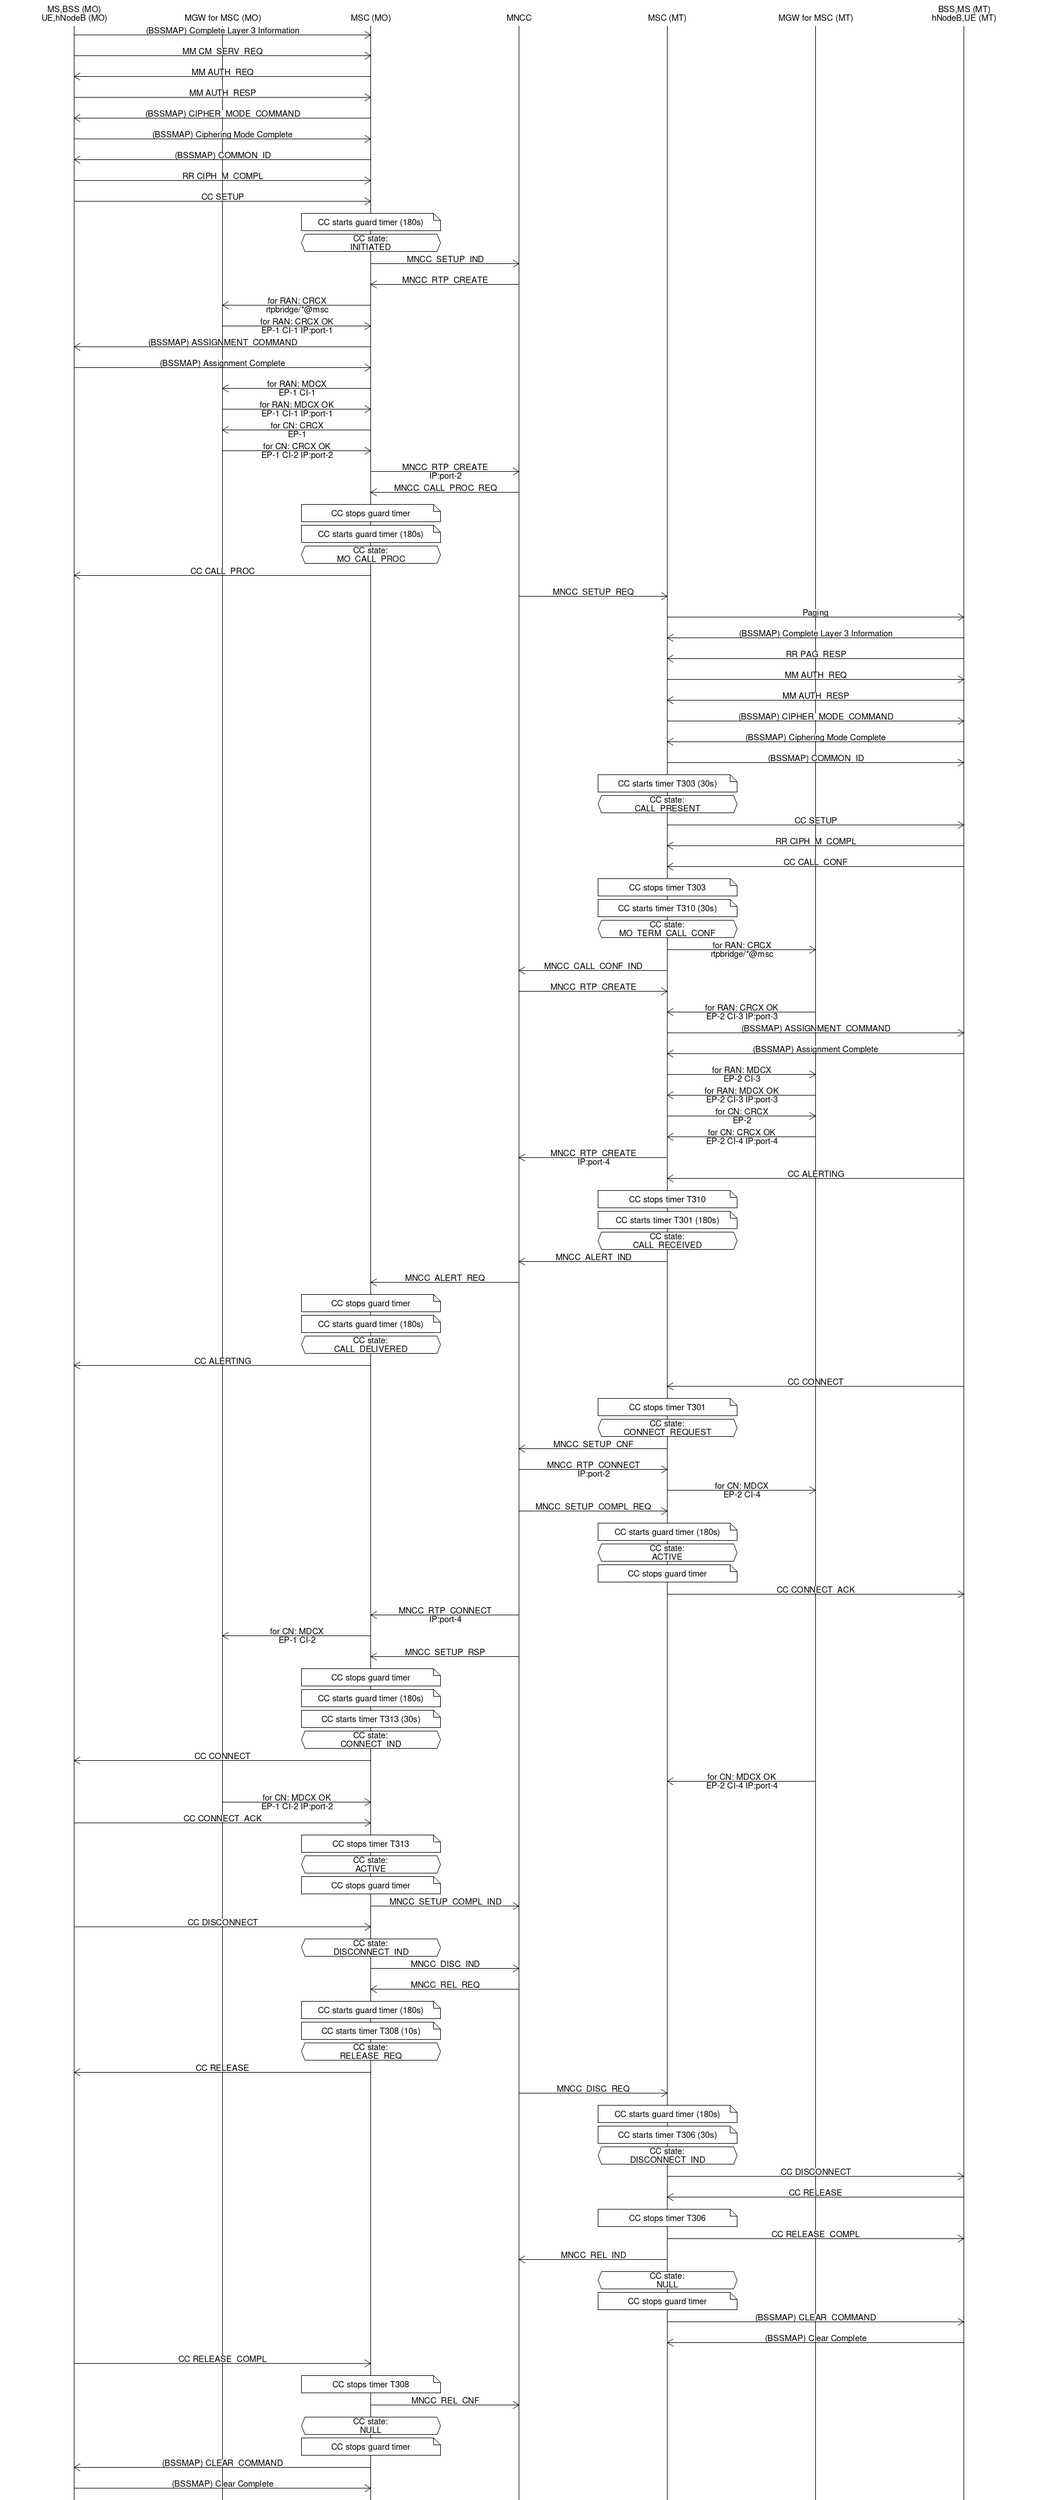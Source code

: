 # Generated by osmo-msc.git/doc/sequence_charts/msc_log_to_ladder.py
msc {
hscale="3";
moms[label="MS,BSS (MO)\nUE,hNodeB (MO)"],momgw[label="MGW for MSC (MO)"],momsc[label="MSC (MO)"],mncc[label="MNCC"],mtmsc[label="MSC (MT)"],mtmgw[label="MGW for MSC (MT)"],mtms[label="BSS,MS (MT)\nhNodeB,UE (MT)"];
moms =>> momsc	[label="(BSSMAP) Complete Layer 3 Information"];
moms =>> momsc	[label="MM CM_SERV_REQ"];
moms <<= momsc	[label="MM AUTH_REQ"];
moms =>> momsc	[label="MM AUTH_RESP"];
moms <<= momsc	[label="(BSSMAP) CIPHER_MODE_COMMAND"];
moms =>> momsc	[label="(BSSMAP) Ciphering Mode Complete"];
moms <<= momsc	[label="(BSSMAP) COMMON_ID"];
moms =>> momsc	[label="RR CIPH_M_COMPL"];
moms =>> momsc	[label="CC SETUP"];
momsc note momsc	[label="CC starts guard timer (180s)"];
momsc abox momsc	[label="CC state:\nINITIATED"];
momsc =>> mncc	[label="MNCC_SETUP_IND"];
momsc <<= mncc	[label="MNCC_RTP_CREATE"];
momgw <<= momsc	[label="for RAN: CRCX\nrtpbridge/*@msc"];
momgw =>> momsc	[label="for RAN: CRCX OK\nEP-1 CI-1 IP:port-1"];
moms <<= momsc	[label="(BSSMAP) ASSIGNMENT_COMMAND"];
moms =>> momsc	[label="(BSSMAP) Assignment Complete"];
momgw <<= momsc	[label="for RAN: MDCX\nEP-1 CI-1"];
momgw =>> momsc	[label="for RAN: MDCX OK\nEP-1 CI-1 IP:port-1"];
momgw <<= momsc	[label="for CN: CRCX\nEP-1"];
momgw =>> momsc	[label="for CN: CRCX OK\nEP-1 CI-2 IP:port-2"];
momsc =>> mncc	[label="MNCC_RTP_CREATE\nIP:port-2"];
momsc <<= mncc	[label="MNCC_CALL_PROC_REQ"];
momsc note momsc	[label="CC stops guard timer"];
momsc note momsc	[label="CC starts guard timer (180s)"];
momsc abox momsc	[label="CC state:\nMO_CALL_PROC"];
moms <<= momsc	[label="CC CALL_PROC"];
mtmsc <<= mncc	[label="MNCC_SETUP_REQ"];
mtms <<= mtmsc	[label="Paging"];
mtms =>> mtmsc	[label="(BSSMAP) Complete Layer 3 Information"];
mtms =>> mtmsc	[label="RR PAG_RESP"];
mtms <<= mtmsc	[label="MM AUTH_REQ"];
mtms =>> mtmsc	[label="MM AUTH_RESP"];
mtms <<= mtmsc	[label="(BSSMAP) CIPHER_MODE_COMMAND"];
mtms =>> mtmsc	[label="(BSSMAP) Ciphering Mode Complete"];
mtms <<= mtmsc	[label="(BSSMAP) COMMON_ID"];
mtmsc note mtmsc	[label="CC starts timer T303 (30s)"];
mtmsc abox mtmsc	[label="CC state:\nCALL_PRESENT"];
mtms <<= mtmsc	[label="CC SETUP"];
mtms =>> mtmsc	[label="RR CIPH_M_COMPL"];
mtms =>> mtmsc	[label="CC CALL_CONF"];
mtmsc note mtmsc	[label="CC stops timer T303"];
mtmsc note mtmsc	[label="CC starts timer T310 (30s)"];
mtmsc abox mtmsc	[label="CC state:\nMO_TERM_CALL_CONF"];
mtmgw <<= mtmsc	[label="for RAN: CRCX\nrtpbridge/*@msc"];
mtmsc =>> mncc	[label="MNCC_CALL_CONF_IND"];
mtmsc <<= mncc	[label="MNCC_RTP_CREATE"];
mtmgw =>> mtmsc	[label="for RAN: CRCX OK\nEP-2 CI-3 IP:port-3"];
mtms <<= mtmsc	[label="(BSSMAP) ASSIGNMENT_COMMAND"];
mtms =>> mtmsc	[label="(BSSMAP) Assignment Complete"];
mtmgw <<= mtmsc	[label="for RAN: MDCX\nEP-2 CI-3"];
mtmgw =>> mtmsc	[label="for RAN: MDCX OK\nEP-2 CI-3 IP:port-3"];
mtmgw <<= mtmsc	[label="for CN: CRCX\nEP-2"];
mtmgw =>> mtmsc	[label="for CN: CRCX OK\nEP-2 CI-4 IP:port-4"];
mtmsc =>> mncc	[label="MNCC_RTP_CREATE\nIP:port-4"];
mtms =>> mtmsc	[label="CC ALERTING"];
mtmsc note mtmsc	[label="CC stops timer T310"];
mtmsc note mtmsc	[label="CC starts timer T301 (180s)"];
mtmsc abox mtmsc	[label="CC state:\nCALL_RECEIVED"];
mtmsc =>> mncc	[label="MNCC_ALERT_IND"];
momsc <<= mncc	[label="MNCC_ALERT_REQ"];
momsc note momsc	[label="CC stops guard timer"];
momsc note momsc	[label="CC starts guard timer (180s)"];
momsc abox momsc	[label="CC state:\nCALL_DELIVERED"];
moms <<= momsc	[label="CC ALERTING"];
mtms =>> mtmsc	[label="CC CONNECT"];
mtmsc note mtmsc	[label="CC stops timer T301"];
mtmsc abox mtmsc	[label="CC state:\nCONNECT_REQUEST"];
mtmsc =>> mncc	[label="MNCC_SETUP_CNF"];
mtmsc <<= mncc	[label="MNCC_RTP_CONNECT\nIP:port-2"];
mtmgw <<= mtmsc	[label="for CN: MDCX\nEP-2 CI-4"];
mtmsc <<= mncc	[label="MNCC_SETUP_COMPL_REQ"];
mtmsc note mtmsc	[label="CC starts guard timer (180s)"];
mtmsc abox mtmsc	[label="CC state:\nACTIVE"];
mtmsc note mtmsc	[label="CC stops guard timer"];
mtms <<= mtmsc	[label="CC CONNECT_ACK"];
momsc <<= mncc	[label="MNCC_RTP_CONNECT\nIP:port-4"];
momgw <<= momsc	[label="for CN: MDCX\nEP-1 CI-2"];
momsc <<= mncc	[label="MNCC_SETUP_RSP"];
momsc note momsc	[label="CC stops guard timer"];
momsc note momsc	[label="CC starts guard timer (180s)"];
momsc note momsc	[label="CC starts timer T313 (30s)"];
momsc abox momsc	[label="CC state:\nCONNECT_IND"];
moms <<= momsc	[label="CC CONNECT"];
mtmgw =>> mtmsc	[label="for CN: MDCX OK\nEP-2 CI-4 IP:port-4"];
momgw =>> momsc	[label="for CN: MDCX OK\nEP-1 CI-2 IP:port-2"];
moms =>> momsc	[label="CC CONNECT_ACK"];
momsc note momsc	[label="CC stops timer T313"];
momsc abox momsc	[label="CC state:\nACTIVE"];
momsc note momsc	[label="CC stops guard timer"];
momsc =>> mncc	[label="MNCC_SETUP_COMPL_IND"];
moms =>> momsc	[label="CC DISCONNECT"];
momsc abox momsc	[label="CC state:\nDISCONNECT_IND"];
momsc =>> mncc	[label="MNCC_DISC_IND"];
momsc <<= mncc	[label="MNCC_REL_REQ"];
momsc note momsc	[label="CC starts guard timer (180s)"];
momsc note momsc	[label="CC starts timer T308 (10s)"];
momsc abox momsc	[label="CC state:\nRELEASE_REQ"];
moms <<= momsc	[label="CC RELEASE"];
mtmsc <<= mncc	[label="MNCC_DISC_REQ"];
mtmsc note mtmsc	[label="CC starts guard timer (180s)"];
mtmsc note mtmsc	[label="CC starts timer T306 (30s)"];
mtmsc abox mtmsc	[label="CC state:\nDISCONNECT_IND"];
mtms <<= mtmsc	[label="CC DISCONNECT"];
mtms =>> mtmsc	[label="CC RELEASE"];
mtmsc note mtmsc	[label="CC stops timer T306"];
mtms <<= mtmsc	[label="CC RELEASE_COMPL"];
mtmsc =>> mncc	[label="MNCC_REL_IND"];
mtmsc abox mtmsc	[label="CC state:\nNULL"];
mtmsc note mtmsc	[label="CC stops guard timer"];
mtms <<= mtmsc	[label="(BSSMAP) CLEAR_COMMAND"];
mtms =>> mtmsc	[label="(BSSMAP) Clear Complete"];
moms =>> momsc	[label="CC RELEASE_COMPL"];
momsc note momsc	[label="CC stops timer T308"];
momsc =>> mncc	[label="MNCC_REL_CNF"];
momsc abox momsc	[label="CC state:\nNULL"];
momsc note momsc	[label="CC stops guard timer"];
moms <<= momsc	[label="(BSSMAP) CLEAR_COMMAND"];
moms =>> momsc	[label="(BSSMAP) Clear Complete"];
}
